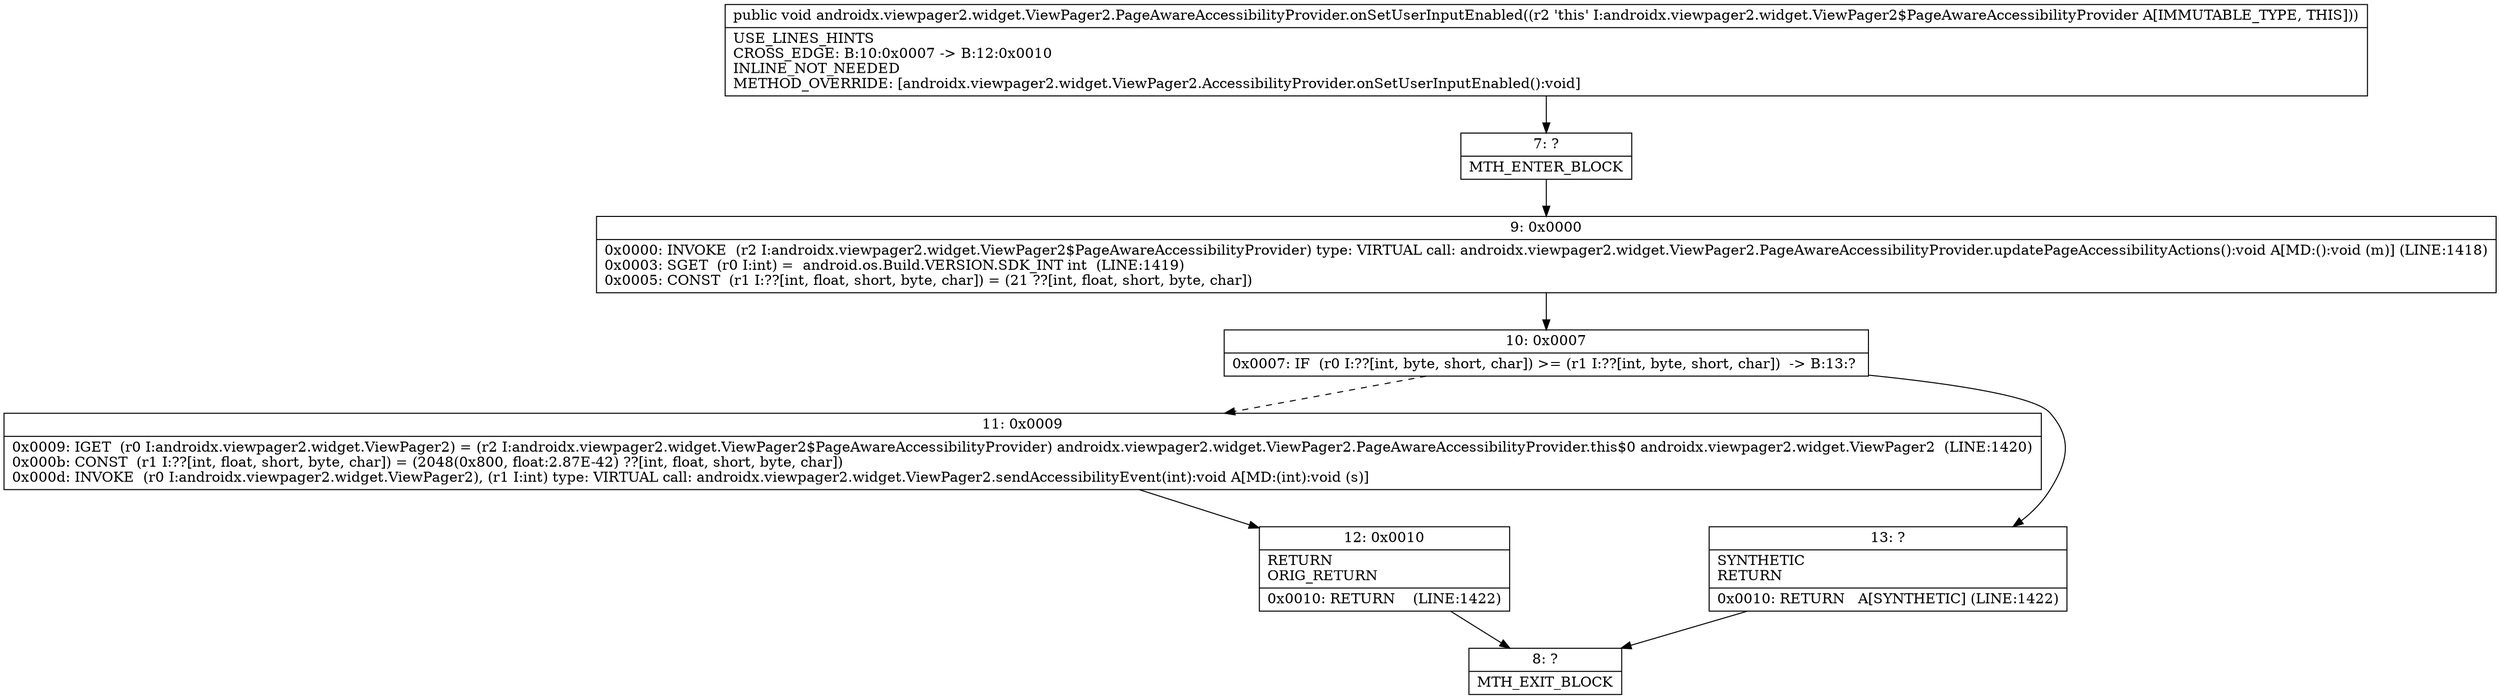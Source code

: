 digraph "CFG forandroidx.viewpager2.widget.ViewPager2.PageAwareAccessibilityProvider.onSetUserInputEnabled()V" {
Node_7 [shape=record,label="{7\:\ ?|MTH_ENTER_BLOCK\l}"];
Node_9 [shape=record,label="{9\:\ 0x0000|0x0000: INVOKE  (r2 I:androidx.viewpager2.widget.ViewPager2$PageAwareAccessibilityProvider) type: VIRTUAL call: androidx.viewpager2.widget.ViewPager2.PageAwareAccessibilityProvider.updatePageAccessibilityActions():void A[MD:():void (m)] (LINE:1418)\l0x0003: SGET  (r0 I:int) =  android.os.Build.VERSION.SDK_INT int  (LINE:1419)\l0x0005: CONST  (r1 I:??[int, float, short, byte, char]) = (21 ??[int, float, short, byte, char]) \l}"];
Node_10 [shape=record,label="{10\:\ 0x0007|0x0007: IF  (r0 I:??[int, byte, short, char]) \>= (r1 I:??[int, byte, short, char])  \-\> B:13:? \l}"];
Node_11 [shape=record,label="{11\:\ 0x0009|0x0009: IGET  (r0 I:androidx.viewpager2.widget.ViewPager2) = (r2 I:androidx.viewpager2.widget.ViewPager2$PageAwareAccessibilityProvider) androidx.viewpager2.widget.ViewPager2.PageAwareAccessibilityProvider.this$0 androidx.viewpager2.widget.ViewPager2  (LINE:1420)\l0x000b: CONST  (r1 I:??[int, float, short, byte, char]) = (2048(0x800, float:2.87E\-42) ??[int, float, short, byte, char]) \l0x000d: INVOKE  (r0 I:androidx.viewpager2.widget.ViewPager2), (r1 I:int) type: VIRTUAL call: androidx.viewpager2.widget.ViewPager2.sendAccessibilityEvent(int):void A[MD:(int):void (s)]\l}"];
Node_12 [shape=record,label="{12\:\ 0x0010|RETURN\lORIG_RETURN\l|0x0010: RETURN    (LINE:1422)\l}"];
Node_8 [shape=record,label="{8\:\ ?|MTH_EXIT_BLOCK\l}"];
Node_13 [shape=record,label="{13\:\ ?|SYNTHETIC\lRETURN\l|0x0010: RETURN   A[SYNTHETIC] (LINE:1422)\l}"];
MethodNode[shape=record,label="{public void androidx.viewpager2.widget.ViewPager2.PageAwareAccessibilityProvider.onSetUserInputEnabled((r2 'this' I:androidx.viewpager2.widget.ViewPager2$PageAwareAccessibilityProvider A[IMMUTABLE_TYPE, THIS]))  | USE_LINES_HINTS\lCROSS_EDGE: B:10:0x0007 \-\> B:12:0x0010\lINLINE_NOT_NEEDED\lMETHOD_OVERRIDE: [androidx.viewpager2.widget.ViewPager2.AccessibilityProvider.onSetUserInputEnabled():void]\l}"];
MethodNode -> Node_7;Node_7 -> Node_9;
Node_9 -> Node_10;
Node_10 -> Node_11[style=dashed];
Node_10 -> Node_13;
Node_11 -> Node_12;
Node_12 -> Node_8;
Node_13 -> Node_8;
}

